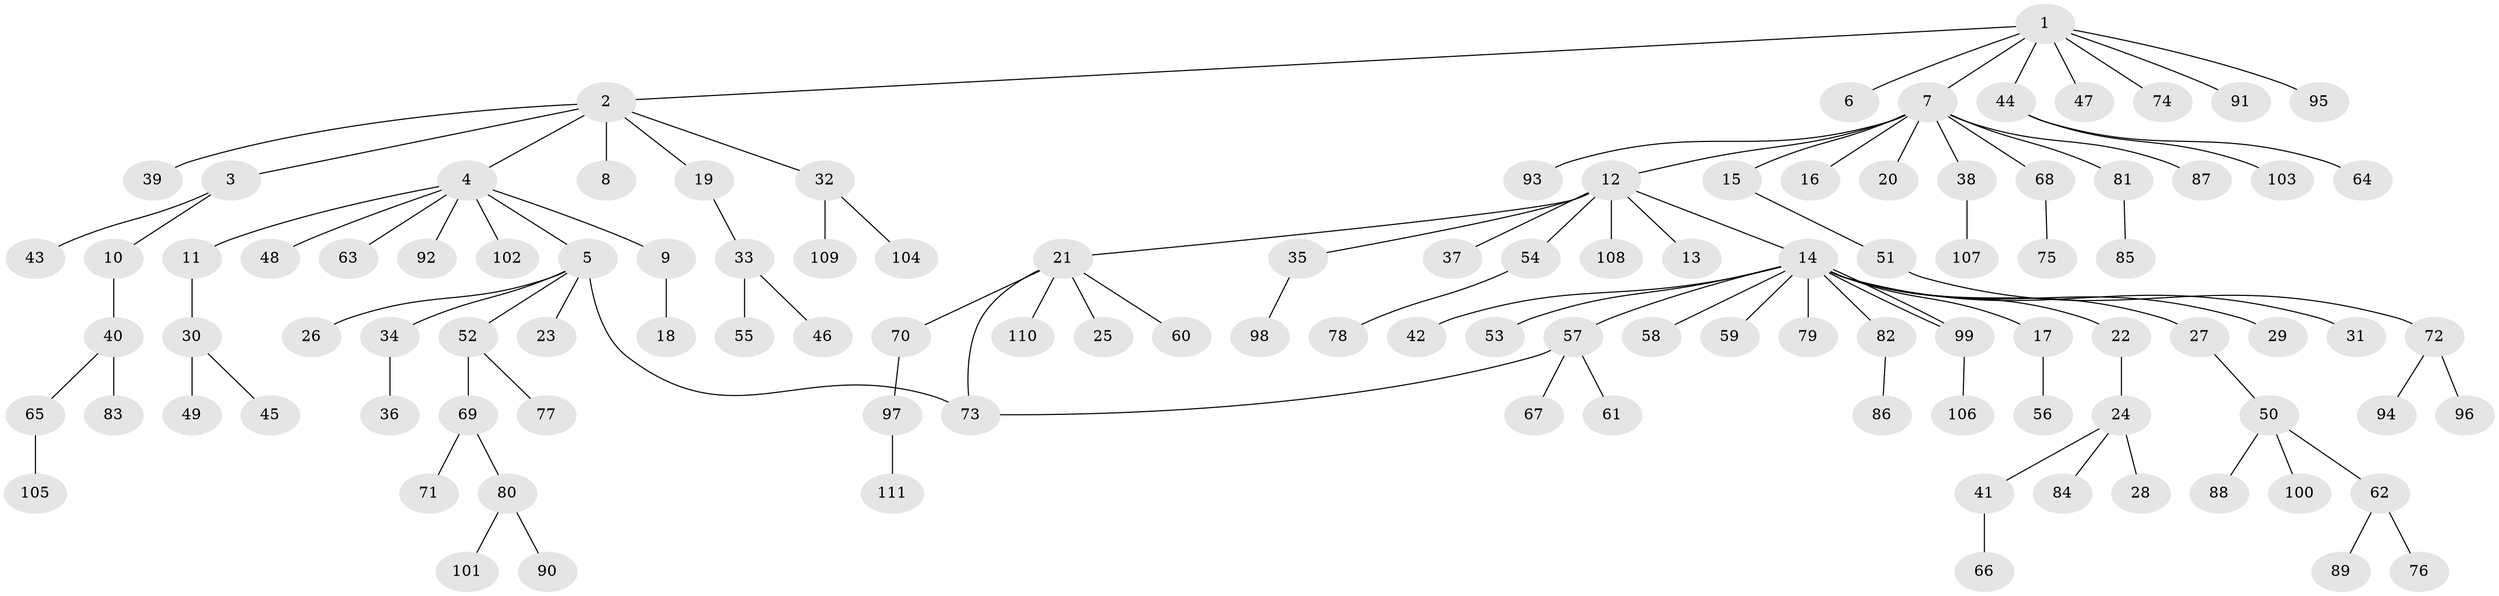// Generated by graph-tools (version 1.1) at 2025/11/02/27/25 16:11:13]
// undirected, 111 vertices, 113 edges
graph export_dot {
graph [start="1"]
  node [color=gray90,style=filled];
  1;
  2;
  3;
  4;
  5;
  6;
  7;
  8;
  9;
  10;
  11;
  12;
  13;
  14;
  15;
  16;
  17;
  18;
  19;
  20;
  21;
  22;
  23;
  24;
  25;
  26;
  27;
  28;
  29;
  30;
  31;
  32;
  33;
  34;
  35;
  36;
  37;
  38;
  39;
  40;
  41;
  42;
  43;
  44;
  45;
  46;
  47;
  48;
  49;
  50;
  51;
  52;
  53;
  54;
  55;
  56;
  57;
  58;
  59;
  60;
  61;
  62;
  63;
  64;
  65;
  66;
  67;
  68;
  69;
  70;
  71;
  72;
  73;
  74;
  75;
  76;
  77;
  78;
  79;
  80;
  81;
  82;
  83;
  84;
  85;
  86;
  87;
  88;
  89;
  90;
  91;
  92;
  93;
  94;
  95;
  96;
  97;
  98;
  99;
  100;
  101;
  102;
  103;
  104;
  105;
  106;
  107;
  108;
  109;
  110;
  111;
  1 -- 2;
  1 -- 6;
  1 -- 7;
  1 -- 44;
  1 -- 47;
  1 -- 74;
  1 -- 91;
  1 -- 95;
  2 -- 3;
  2 -- 4;
  2 -- 8;
  2 -- 19;
  2 -- 32;
  2 -- 39;
  3 -- 10;
  3 -- 43;
  4 -- 5;
  4 -- 9;
  4 -- 11;
  4 -- 48;
  4 -- 63;
  4 -- 92;
  4 -- 102;
  5 -- 23;
  5 -- 26;
  5 -- 34;
  5 -- 52;
  5 -- 73;
  7 -- 12;
  7 -- 15;
  7 -- 16;
  7 -- 20;
  7 -- 38;
  7 -- 68;
  7 -- 81;
  7 -- 87;
  7 -- 93;
  9 -- 18;
  10 -- 40;
  11 -- 30;
  12 -- 13;
  12 -- 14;
  12 -- 21;
  12 -- 35;
  12 -- 37;
  12 -- 54;
  12 -- 108;
  14 -- 17;
  14 -- 22;
  14 -- 27;
  14 -- 29;
  14 -- 31;
  14 -- 42;
  14 -- 53;
  14 -- 57;
  14 -- 58;
  14 -- 59;
  14 -- 79;
  14 -- 82;
  14 -- 99;
  14 -- 99;
  15 -- 51;
  17 -- 56;
  19 -- 33;
  21 -- 25;
  21 -- 60;
  21 -- 70;
  21 -- 73;
  21 -- 110;
  22 -- 24;
  24 -- 28;
  24 -- 41;
  24 -- 84;
  27 -- 50;
  30 -- 45;
  30 -- 49;
  32 -- 104;
  32 -- 109;
  33 -- 46;
  33 -- 55;
  34 -- 36;
  35 -- 98;
  38 -- 107;
  40 -- 65;
  40 -- 83;
  41 -- 66;
  44 -- 64;
  44 -- 103;
  50 -- 62;
  50 -- 88;
  50 -- 100;
  51 -- 72;
  52 -- 69;
  52 -- 77;
  54 -- 78;
  57 -- 61;
  57 -- 67;
  57 -- 73;
  62 -- 76;
  62 -- 89;
  65 -- 105;
  68 -- 75;
  69 -- 71;
  69 -- 80;
  70 -- 97;
  72 -- 94;
  72 -- 96;
  80 -- 90;
  80 -- 101;
  81 -- 85;
  82 -- 86;
  97 -- 111;
  99 -- 106;
}
